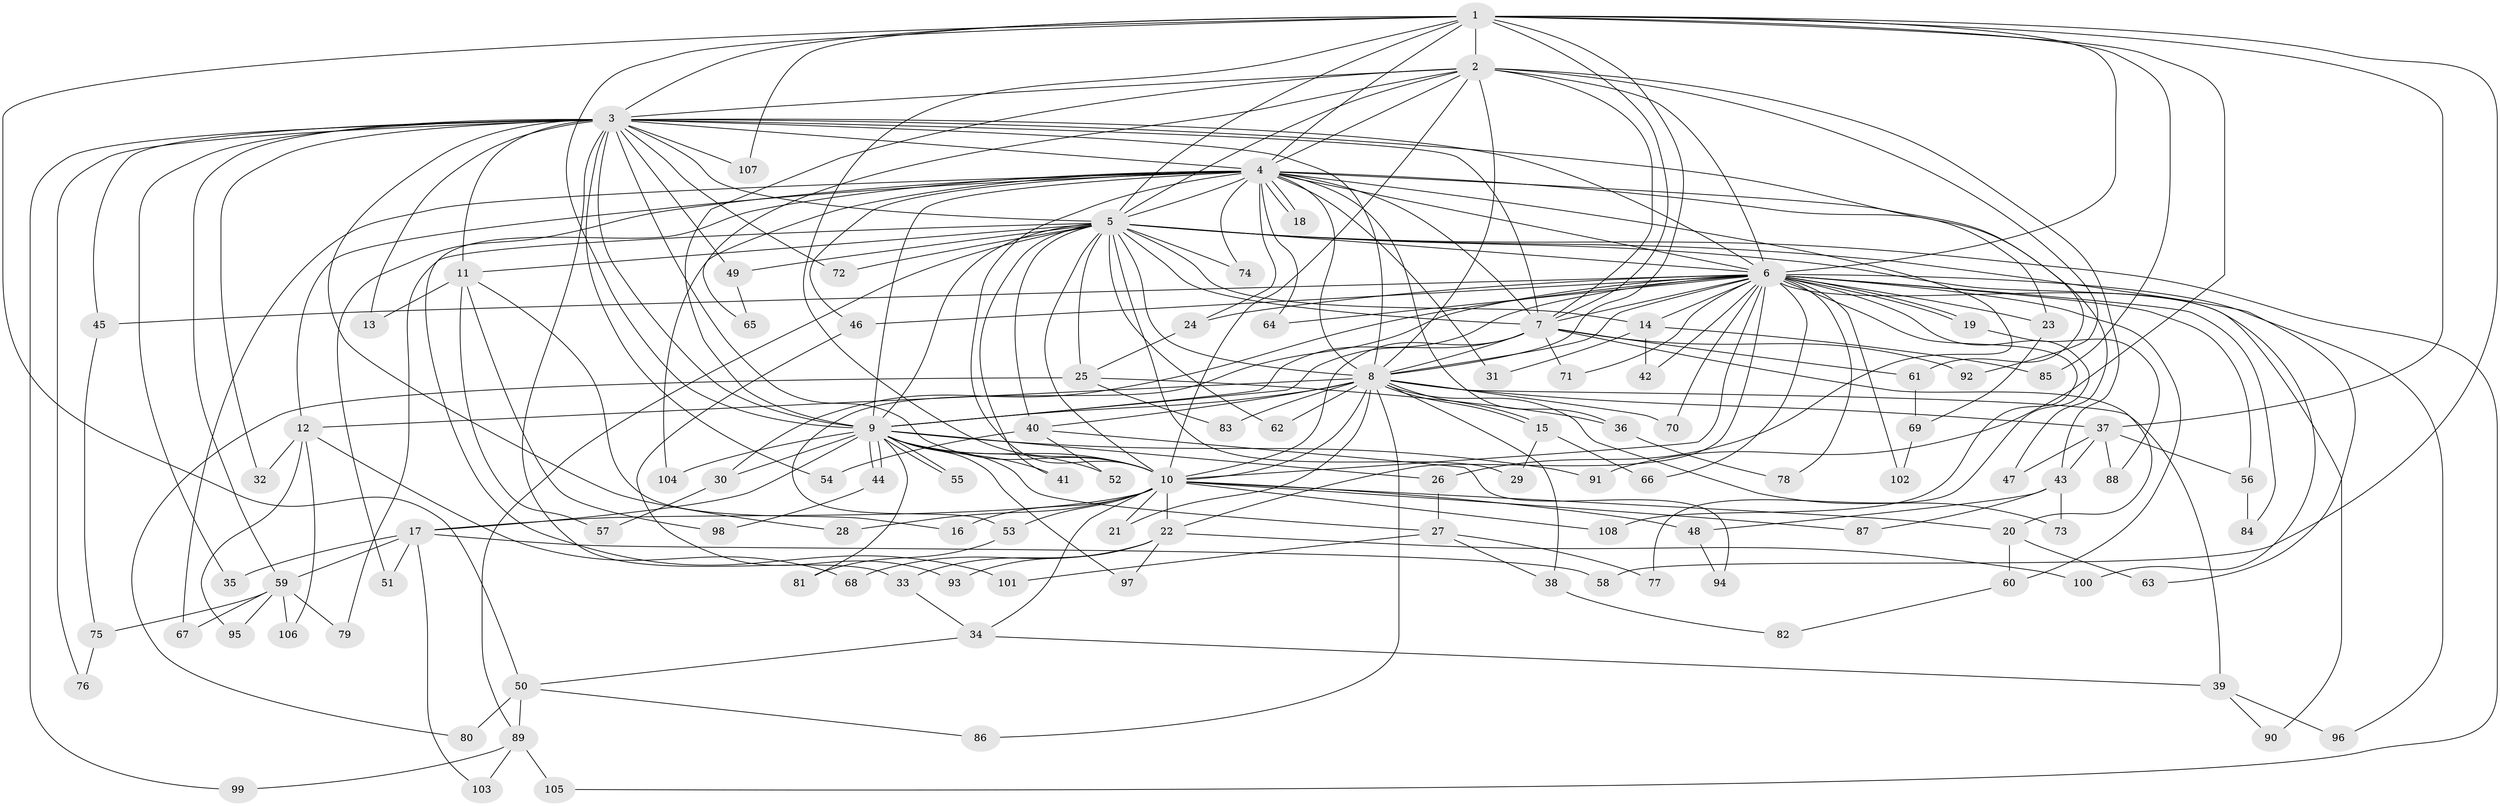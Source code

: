 // Generated by graph-tools (version 1.1) at 2025/14/03/09/25 04:14:15]
// undirected, 108 vertices, 241 edges
graph export_dot {
graph [start="1"]
  node [color=gray90,style=filled];
  1;
  2;
  3;
  4;
  5;
  6;
  7;
  8;
  9;
  10;
  11;
  12;
  13;
  14;
  15;
  16;
  17;
  18;
  19;
  20;
  21;
  22;
  23;
  24;
  25;
  26;
  27;
  28;
  29;
  30;
  31;
  32;
  33;
  34;
  35;
  36;
  37;
  38;
  39;
  40;
  41;
  42;
  43;
  44;
  45;
  46;
  47;
  48;
  49;
  50;
  51;
  52;
  53;
  54;
  55;
  56;
  57;
  58;
  59;
  60;
  61;
  62;
  63;
  64;
  65;
  66;
  67;
  68;
  69;
  70;
  71;
  72;
  73;
  74;
  75;
  76;
  77;
  78;
  79;
  80;
  81;
  82;
  83;
  84;
  85;
  86;
  87;
  88;
  89;
  90;
  91;
  92;
  93;
  94;
  95;
  96;
  97;
  98;
  99;
  100;
  101;
  102;
  103;
  104;
  105;
  106;
  107;
  108;
  1 -- 2;
  1 -- 3;
  1 -- 4;
  1 -- 5;
  1 -- 6;
  1 -- 7;
  1 -- 8;
  1 -- 9;
  1 -- 10;
  1 -- 37;
  1 -- 50;
  1 -- 58;
  1 -- 85;
  1 -- 91;
  1 -- 107;
  2 -- 3;
  2 -- 4;
  2 -- 5;
  2 -- 6;
  2 -- 7;
  2 -- 8;
  2 -- 9;
  2 -- 10;
  2 -- 43;
  2 -- 65;
  2 -- 92;
  3 -- 4;
  3 -- 5;
  3 -- 6;
  3 -- 7;
  3 -- 8;
  3 -- 9;
  3 -- 10;
  3 -- 11;
  3 -- 13;
  3 -- 28;
  3 -- 32;
  3 -- 33;
  3 -- 35;
  3 -- 45;
  3 -- 49;
  3 -- 54;
  3 -- 59;
  3 -- 61;
  3 -- 72;
  3 -- 76;
  3 -- 99;
  3 -- 107;
  4 -- 5;
  4 -- 6;
  4 -- 7;
  4 -- 8;
  4 -- 9;
  4 -- 10;
  4 -- 12;
  4 -- 18;
  4 -- 18;
  4 -- 23;
  4 -- 24;
  4 -- 26;
  4 -- 31;
  4 -- 36;
  4 -- 46;
  4 -- 47;
  4 -- 51;
  4 -- 64;
  4 -- 67;
  4 -- 74;
  4 -- 101;
  4 -- 104;
  5 -- 6;
  5 -- 7;
  5 -- 8;
  5 -- 9;
  5 -- 10;
  5 -- 11;
  5 -- 14;
  5 -- 25;
  5 -- 29;
  5 -- 40;
  5 -- 41;
  5 -- 49;
  5 -- 62;
  5 -- 63;
  5 -- 72;
  5 -- 74;
  5 -- 79;
  5 -- 89;
  5 -- 100;
  5 -- 105;
  6 -- 7;
  6 -- 8;
  6 -- 9;
  6 -- 10;
  6 -- 14;
  6 -- 19;
  6 -- 19;
  6 -- 22;
  6 -- 23;
  6 -- 24;
  6 -- 30;
  6 -- 42;
  6 -- 45;
  6 -- 46;
  6 -- 53;
  6 -- 56;
  6 -- 60;
  6 -- 64;
  6 -- 66;
  6 -- 70;
  6 -- 71;
  6 -- 77;
  6 -- 78;
  6 -- 84;
  6 -- 90;
  6 -- 96;
  6 -- 102;
  6 -- 108;
  7 -- 8;
  7 -- 9;
  7 -- 10;
  7 -- 20;
  7 -- 61;
  7 -- 71;
  7 -- 92;
  8 -- 9;
  8 -- 10;
  8 -- 12;
  8 -- 15;
  8 -- 15;
  8 -- 21;
  8 -- 37;
  8 -- 38;
  8 -- 39;
  8 -- 40;
  8 -- 62;
  8 -- 70;
  8 -- 73;
  8 -- 83;
  8 -- 86;
  9 -- 10;
  9 -- 17;
  9 -- 26;
  9 -- 27;
  9 -- 30;
  9 -- 41;
  9 -- 44;
  9 -- 44;
  9 -- 52;
  9 -- 55;
  9 -- 55;
  9 -- 81;
  9 -- 91;
  9 -- 97;
  9 -- 104;
  10 -- 16;
  10 -- 17;
  10 -- 20;
  10 -- 21;
  10 -- 22;
  10 -- 28;
  10 -- 34;
  10 -- 48;
  10 -- 53;
  10 -- 87;
  10 -- 108;
  11 -- 13;
  11 -- 16;
  11 -- 57;
  11 -- 98;
  12 -- 32;
  12 -- 68;
  12 -- 95;
  12 -- 106;
  14 -- 31;
  14 -- 42;
  14 -- 85;
  15 -- 29;
  15 -- 66;
  17 -- 35;
  17 -- 51;
  17 -- 58;
  17 -- 59;
  17 -- 103;
  19 -- 88;
  20 -- 60;
  20 -- 63;
  22 -- 33;
  22 -- 68;
  22 -- 93;
  22 -- 97;
  22 -- 100;
  23 -- 69;
  24 -- 25;
  25 -- 36;
  25 -- 80;
  25 -- 83;
  26 -- 27;
  27 -- 38;
  27 -- 77;
  27 -- 101;
  30 -- 57;
  33 -- 34;
  34 -- 39;
  34 -- 50;
  36 -- 78;
  37 -- 43;
  37 -- 47;
  37 -- 56;
  37 -- 88;
  38 -- 82;
  39 -- 90;
  39 -- 96;
  40 -- 52;
  40 -- 54;
  40 -- 94;
  43 -- 48;
  43 -- 73;
  43 -- 87;
  44 -- 98;
  45 -- 75;
  46 -- 93;
  48 -- 94;
  49 -- 65;
  50 -- 80;
  50 -- 86;
  50 -- 89;
  53 -- 81;
  56 -- 84;
  59 -- 67;
  59 -- 75;
  59 -- 79;
  59 -- 95;
  59 -- 106;
  60 -- 82;
  61 -- 69;
  69 -- 102;
  75 -- 76;
  89 -- 99;
  89 -- 103;
  89 -- 105;
}
